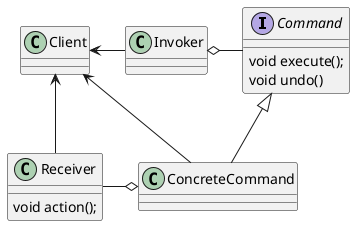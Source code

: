 @startuml

interface Command{
void execute();
void undo()
}

Command <|-- ConcreteCommand

class Receiver{
void action();
}

class Invoker

Invoker o- Command

Receiver -o  ConcreteCommand

Client <- Invoker
Client <- Receiver
Client <- ConcreteCommand

@enduml
